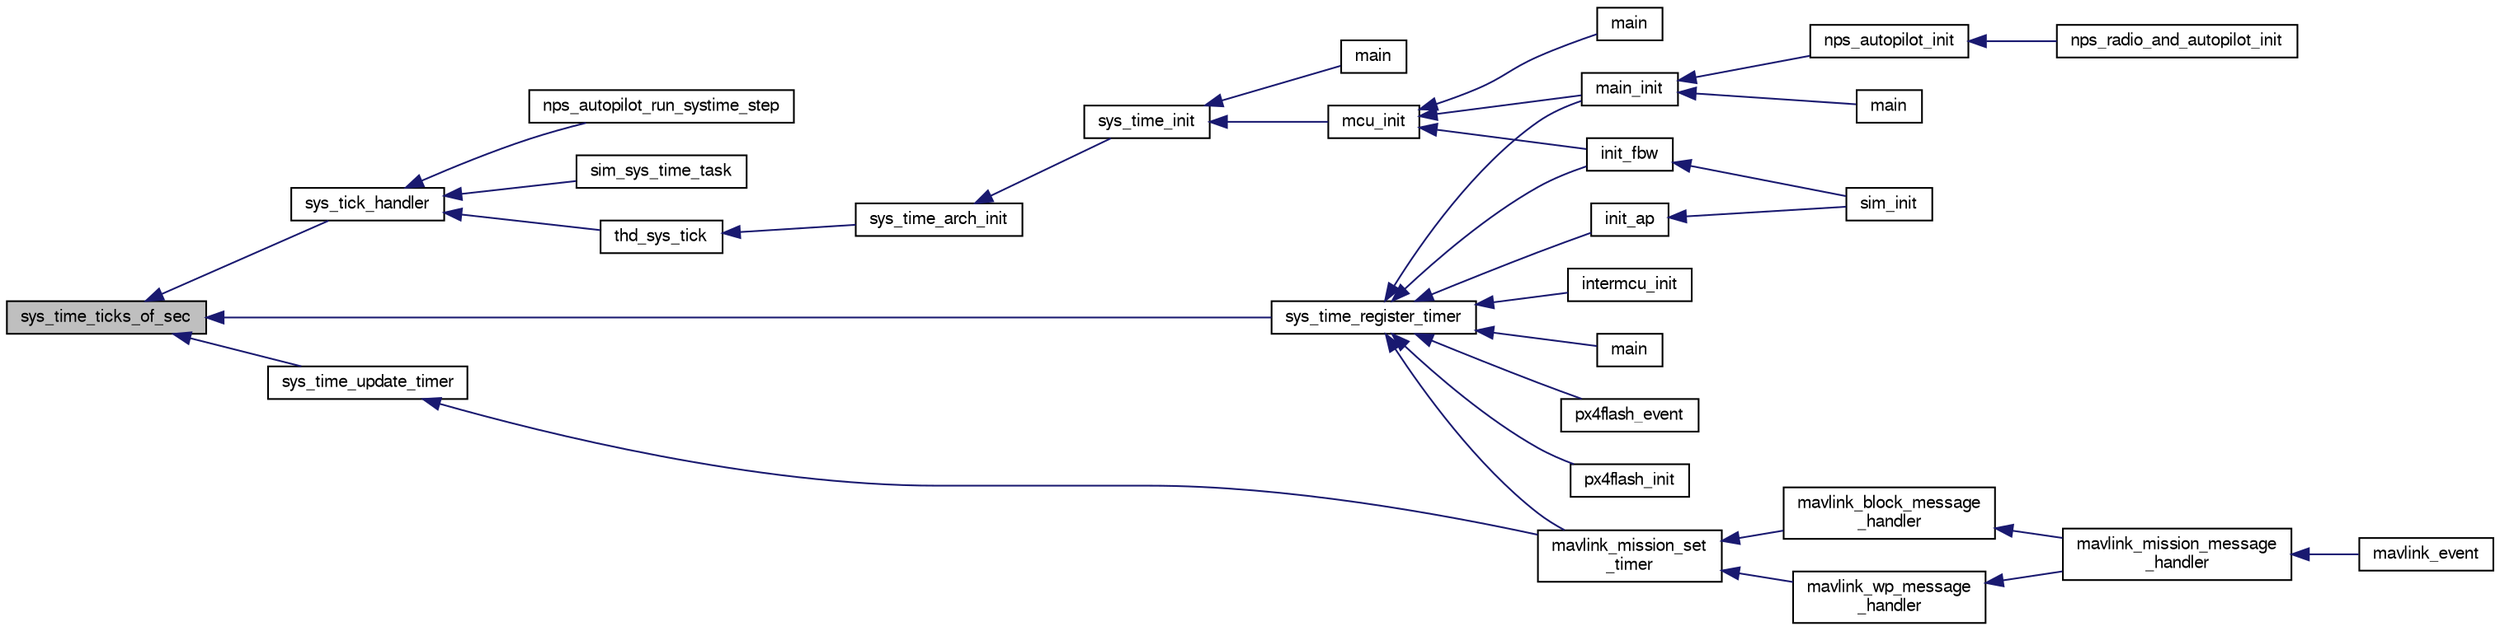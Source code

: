 digraph "sys_time_ticks_of_sec"
{
  edge [fontname="FreeSans",fontsize="10",labelfontname="FreeSans",labelfontsize="10"];
  node [fontname="FreeSans",fontsize="10",shape=record];
  rankdir="LR";
  Node1 [label="sys_time_ticks_of_sec",height=0.2,width=0.4,color="black", fillcolor="grey75", style="filled", fontcolor="black"];
  Node1 -> Node2 [dir="back",color="midnightblue",fontsize="10",style="solid",fontname="FreeSans"];
  Node2 [label="sys_tick_handler",height=0.2,width=0.4,color="black", fillcolor="white", style="filled",URL="$chibios_2mcu__periph_2sys__time__arch_8c.html#a69effd654e3a455f2f0bba7b270eab48"];
  Node2 -> Node3 [dir="back",color="midnightblue",fontsize="10",style="solid",fontname="FreeSans"];
  Node3 [label="nps_autopilot_run_systime_step",height=0.2,width=0.4,color="black", fillcolor="white", style="filled",URL="$nps__autopilot__fixedwing_8c.html#a7ac376c868e8cec83ef082ac3beb9487"];
  Node2 -> Node4 [dir="back",color="midnightblue",fontsize="10",style="solid",fontname="FreeSans"];
  Node4 [label="sim_sys_time_task",height=0.2,width=0.4,color="black", fillcolor="white", style="filled",URL="$sim__ap_8c.html#ad4b81a07a0e1d3b8cad9a7a2af3d7d1b",tooltip="needs to be called at SYS_TIME_FREQUENCY "];
  Node2 -> Node5 [dir="back",color="midnightblue",fontsize="10",style="solid",fontname="FreeSans"];
  Node5 [label="thd_sys_tick",height=0.2,width=0.4,color="black", fillcolor="white", style="filled",URL="$chibios_2mcu__periph_2sys__time__arch_8c.html#a7173fd7c832d0c9c0d46705b12ba5895"];
  Node5 -> Node6 [dir="back",color="midnightblue",fontsize="10",style="solid",fontname="FreeSans"];
  Node6 [label="sys_time_arch_init",height=0.2,width=0.4,color="black", fillcolor="white", style="filled",URL="$sys__time_8h.html#a9b31c2feb846b96205ae20ea6883e1c4",tooltip="Initialize SysTick. "];
  Node6 -> Node7 [dir="back",color="midnightblue",fontsize="10",style="solid",fontname="FreeSans"];
  Node7 [label="sys_time_init",height=0.2,width=0.4,color="black", fillcolor="white", style="filled",URL="$sys__time_8h.html#a1e6b75f4db9128a3326d8a6283b0af43"];
  Node7 -> Node8 [dir="back",color="midnightblue",fontsize="10",style="solid",fontname="FreeSans"];
  Node8 [label="main",height=0.2,width=0.4,color="black", fillcolor="white", style="filled",URL="$usb__tunnel_8c.html#a840291bc02cba5474a4cb46a9b9566fe"];
  Node7 -> Node9 [dir="back",color="midnightblue",fontsize="10",style="solid",fontname="FreeSans"];
  Node9 [label="mcu_init",height=0.2,width=0.4,color="black", fillcolor="white", style="filled",URL="$group__mcu__periph.html#ga9af744358ff4b1e3e33d7dd170862f9b",tooltip="Microcontroller peripherals initialization. "];
  Node9 -> Node10 [dir="back",color="midnightblue",fontsize="10",style="solid",fontname="FreeSans"];
  Node10 [label="main",height=0.2,width=0.4,color="black", fillcolor="white", style="filled",URL="$lpc21_2uart__tunnel_8c.html#a3c04138a5bfe5d72780bb7e82a18e627"];
  Node9 -> Node11 [dir="back",color="midnightblue",fontsize="10",style="solid",fontname="FreeSans"];
  Node11 [label="main_init",height=0.2,width=0.4,color="black", fillcolor="white", style="filled",URL="$demo__ahrs__actuators_8c.html#afaa8374e20b79aaf7cfcea5ad9467ab1"];
  Node11 -> Node12 [dir="back",color="midnightblue",fontsize="10",style="solid",fontname="FreeSans"];
  Node12 [label="main",height=0.2,width=0.4,color="black", fillcolor="white", style="filled",URL="$demo__ahrs__actuators_8c.html#a840291bc02cba5474a4cb46a9b9566fe"];
  Node11 -> Node13 [dir="back",color="midnightblue",fontsize="10",style="solid",fontname="FreeSans"];
  Node13 [label="nps_autopilot_init",height=0.2,width=0.4,color="black", fillcolor="white", style="filled",URL="$nps__autopilot__rotorcraft_8c.html#a3348493e992edd2442581c1d09446b4b"];
  Node13 -> Node14 [dir="back",color="midnightblue",fontsize="10",style="solid",fontname="FreeSans"];
  Node14 [label="nps_radio_and_autopilot_init",height=0.2,width=0.4,color="black", fillcolor="white", style="filled",URL="$nps__main__hitl_8c.html#a72ef549ee35deec8c017e83d9de38f66"];
  Node9 -> Node15 [dir="back",color="midnightblue",fontsize="10",style="solid",fontname="FreeSans"];
  Node15 [label="init_fbw",height=0.2,width=0.4,color="black", fillcolor="white", style="filled",URL="$fixedwing_2main__fbw_8h.html#ad86b7fe577a2414df2c7a5a9222aa45a"];
  Node15 -> Node16 [dir="back",color="midnightblue",fontsize="10",style="solid",fontname="FreeSans"];
  Node16 [label="sim_init",height=0.2,width=0.4,color="black", fillcolor="white", style="filled",URL="$sim__ap_8c.html#a739fbef2e03619a863b4d7fd8d0da157"];
  Node1 -> Node17 [dir="back",color="midnightblue",fontsize="10",style="solid",fontname="FreeSans"];
  Node17 [label="sys_time_register_timer",height=0.2,width=0.4,color="black", fillcolor="white", style="filled",URL="$sys__time_8h.html#a3ababed8b6819006aaf919a663efe8cd",tooltip="Register a new system timer. "];
  Node17 -> Node18 [dir="back",color="midnightblue",fontsize="10",style="solid",fontname="FreeSans"];
  Node18 [label="init_ap",height=0.2,width=0.4,color="black", fillcolor="white", style="filled",URL="$fixedwing_2main__ap_8h.html#a0913f0248fbbe56a5ec65e10e36c9f30"];
  Node18 -> Node16 [dir="back",color="midnightblue",fontsize="10",style="solid",fontname="FreeSans"];
  Node17 -> Node15 [dir="back",color="midnightblue",fontsize="10",style="solid",fontname="FreeSans"];
  Node17 -> Node19 [dir="back",color="midnightblue",fontsize="10",style="solid",fontname="FreeSans"];
  Node19 [label="intermcu_init",height=0.2,width=0.4,color="black", fillcolor="white", style="filled",URL="$intermcu__fbw_8c.html#af5ff84589199efa9195c642a64024b40"];
  Node17 -> Node20 [dir="back",color="midnightblue",fontsize="10",style="solid",fontname="FreeSans"];
  Node20 [label="main",height=0.2,width=0.4,color="black", fillcolor="white", style="filled",URL="$stm32_2uart__tunnel_8c.html#a840291bc02cba5474a4cb46a9b9566fe"];
  Node17 -> Node11 [dir="back",color="midnightblue",fontsize="10",style="solid",fontname="FreeSans"];
  Node17 -> Node21 [dir="back",color="midnightblue",fontsize="10",style="solid",fontname="FreeSans"];
  Node21 [label="mavlink_mission_set\l_timer",height=0.2,width=0.4,color="black", fillcolor="white", style="filled",URL="$mission__manager_8h.html#ad638b64fc964531fab6a78e1bb8e24d3"];
  Node21 -> Node22 [dir="back",color="midnightblue",fontsize="10",style="solid",fontname="FreeSans"];
  Node22 [label="mavlink_block_message\l_handler",height=0.2,width=0.4,color="black", fillcolor="white", style="filled",URL="$blocks_8h.html#a736f2e555912fca000d0751dedb4e00f"];
  Node22 -> Node23 [dir="back",color="midnightblue",fontsize="10",style="solid",fontname="FreeSans"];
  Node23 [label="mavlink_mission_message\l_handler",height=0.2,width=0.4,color="black", fillcolor="white", style="filled",URL="$mission__manager_8h.html#a68ddd91a505c2317c818d632a2009304"];
  Node23 -> Node24 [dir="back",color="midnightblue",fontsize="10",style="solid",fontname="FreeSans"];
  Node24 [label="mavlink_event",height=0.2,width=0.4,color="black", fillcolor="white", style="filled",URL="$mavlink_8h.html#aca06c0aea877a0d9c57a5e16cee711d7",tooltip="Event MAVLink calls. "];
  Node21 -> Node25 [dir="back",color="midnightblue",fontsize="10",style="solid",fontname="FreeSans"];
  Node25 [label="mavlink_wp_message\l_handler",height=0.2,width=0.4,color="black", fillcolor="white", style="filled",URL="$modules_2datalink_2missionlib_2waypoints_8h.html#a632dcb46c33f5cf3726652ee477ff9bc"];
  Node25 -> Node23 [dir="back",color="midnightblue",fontsize="10",style="solid",fontname="FreeSans"];
  Node17 -> Node26 [dir="back",color="midnightblue",fontsize="10",style="solid",fontname="FreeSans"];
  Node26 [label="px4flash_event",height=0.2,width=0.4,color="black", fillcolor="white", style="filled",URL="$px4__flash_8h.html#a5bbeb4ac8fb18641568992822ee3ba00"];
  Node17 -> Node27 [dir="back",color="midnightblue",fontsize="10",style="solid",fontname="FreeSans"];
  Node27 [label="px4flash_init",height=0.2,width=0.4,color="black", fillcolor="white", style="filled",URL="$px4__flash_8h.html#aa33eada7e40b74bfe0461783b95b52c5"];
  Node1 -> Node28 [dir="back",color="midnightblue",fontsize="10",style="solid",fontname="FreeSans"];
  Node28 [label="sys_time_update_timer",height=0.2,width=0.4,color="black", fillcolor="white", style="filled",URL="$sys__time_8h.html#a29aeb6ca74ebc684b9a4814383462cbd",tooltip="Update the duration until a timer elapses. "];
  Node28 -> Node21 [dir="back",color="midnightblue",fontsize="10",style="solid",fontname="FreeSans"];
}
